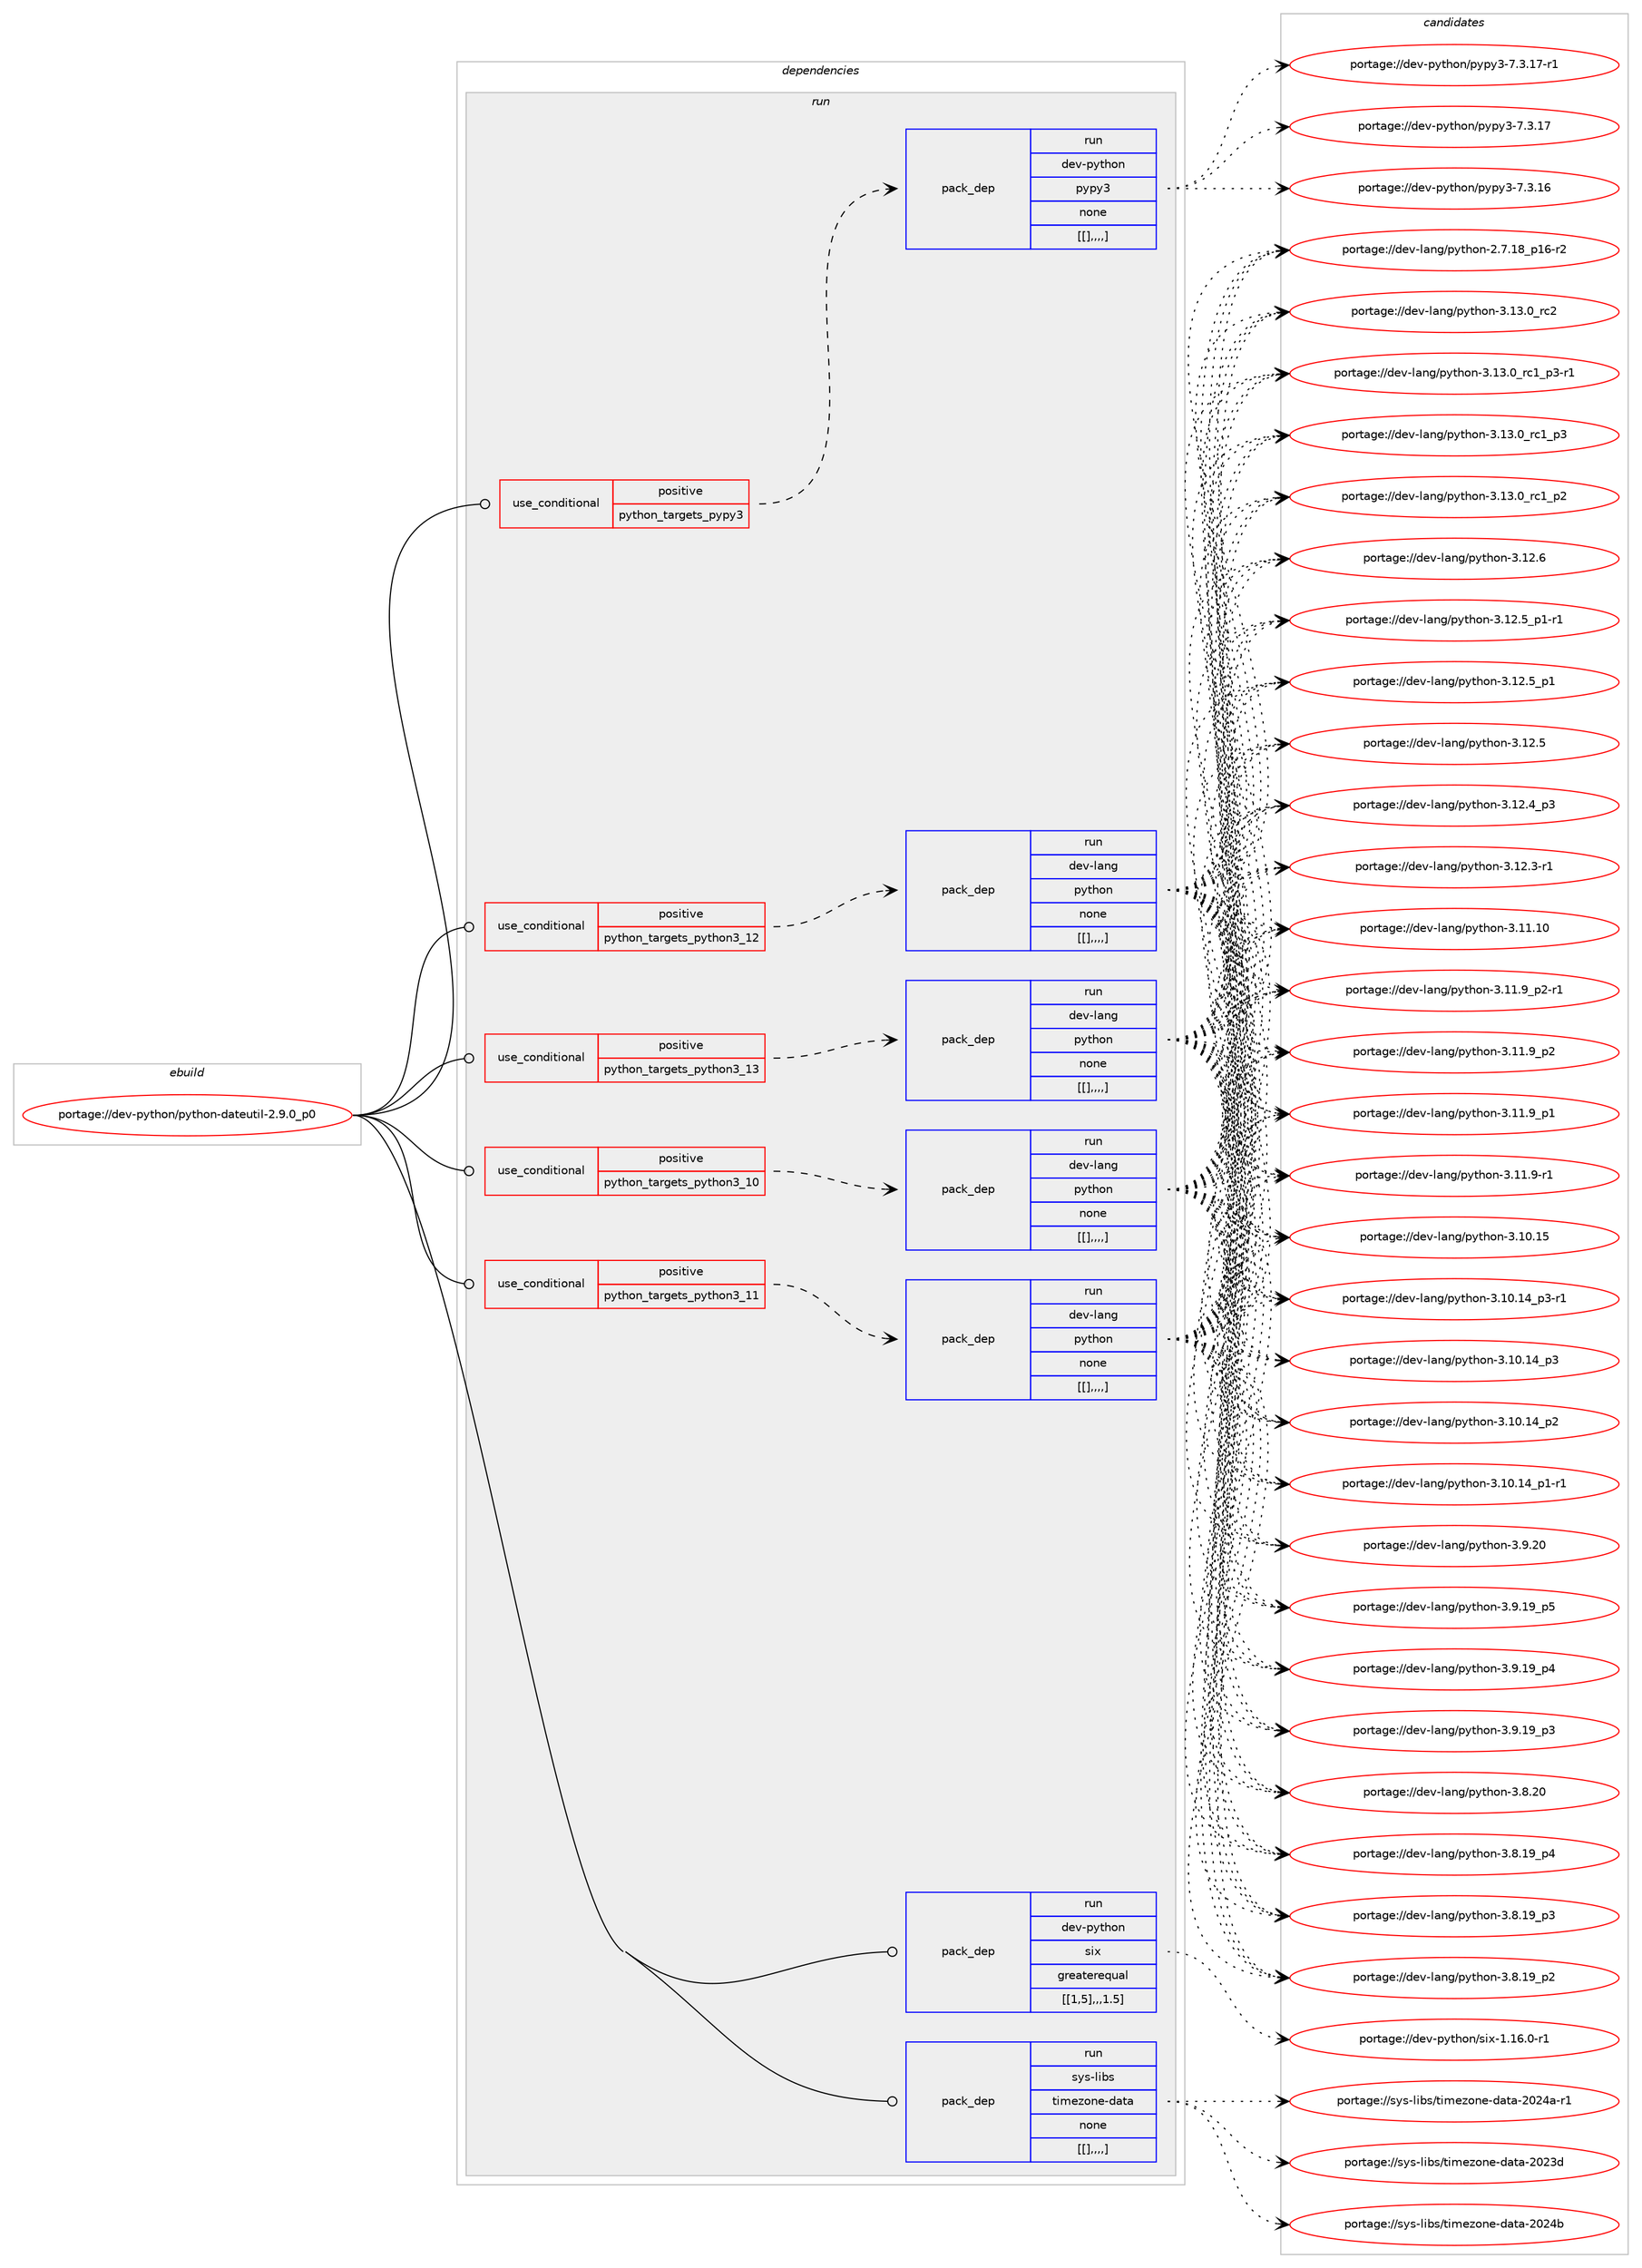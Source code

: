digraph prolog {

# *************
# Graph options
# *************

newrank=true;
concentrate=true;
compound=true;
graph [rankdir=LR,fontname=Helvetica,fontsize=10,ranksep=1.5];#, ranksep=2.5, nodesep=0.2];
edge  [arrowhead=vee];
node  [fontname=Helvetica,fontsize=10];

# **********
# The ebuild
# **********

subgraph cluster_leftcol {
color=gray;
label=<<i>ebuild</i>>;
id [label="portage://dev-python/python-dateutil-2.9.0_p0", color=red, width=4, href="../dev-python/python-dateutil-2.9.0_p0.svg"];
}

# ****************
# The dependencies
# ****************

subgraph cluster_midcol {
color=gray;
label=<<i>dependencies</i>>;
subgraph cluster_compile {
fillcolor="#eeeeee";
style=filled;
label=<<i>compile</i>>;
}
subgraph cluster_compileandrun {
fillcolor="#eeeeee";
style=filled;
label=<<i>compile and run</i>>;
}
subgraph cluster_run {
fillcolor="#eeeeee";
style=filled;
label=<<i>run</i>>;
subgraph cond39101 {
dependency161612 [label=<<TABLE BORDER="0" CELLBORDER="1" CELLSPACING="0" CELLPADDING="4"><TR><TD ROWSPAN="3" CELLPADDING="10">use_conditional</TD></TR><TR><TD>positive</TD></TR><TR><TD>python_targets_pypy3</TD></TR></TABLE>>, shape=none, color=red];
subgraph pack121254 {
dependency161613 [label=<<TABLE BORDER="0" CELLBORDER="1" CELLSPACING="0" CELLPADDING="4" WIDTH="220"><TR><TD ROWSPAN="6" CELLPADDING="30">pack_dep</TD></TR><TR><TD WIDTH="110">run</TD></TR><TR><TD>dev-python</TD></TR><TR><TD>pypy3</TD></TR><TR><TD>none</TD></TR><TR><TD>[[],,,,]</TD></TR></TABLE>>, shape=none, color=blue];
}
dependency161612:e -> dependency161613:w [weight=20,style="dashed",arrowhead="vee"];
}
id:e -> dependency161612:w [weight=20,style="solid",arrowhead="odot"];
subgraph cond39102 {
dependency161614 [label=<<TABLE BORDER="0" CELLBORDER="1" CELLSPACING="0" CELLPADDING="4"><TR><TD ROWSPAN="3" CELLPADDING="10">use_conditional</TD></TR><TR><TD>positive</TD></TR><TR><TD>python_targets_python3_10</TD></TR></TABLE>>, shape=none, color=red];
subgraph pack121255 {
dependency161615 [label=<<TABLE BORDER="0" CELLBORDER="1" CELLSPACING="0" CELLPADDING="4" WIDTH="220"><TR><TD ROWSPAN="6" CELLPADDING="30">pack_dep</TD></TR><TR><TD WIDTH="110">run</TD></TR><TR><TD>dev-lang</TD></TR><TR><TD>python</TD></TR><TR><TD>none</TD></TR><TR><TD>[[],,,,]</TD></TR></TABLE>>, shape=none, color=blue];
}
dependency161614:e -> dependency161615:w [weight=20,style="dashed",arrowhead="vee"];
}
id:e -> dependency161614:w [weight=20,style="solid",arrowhead="odot"];
subgraph cond39103 {
dependency161616 [label=<<TABLE BORDER="0" CELLBORDER="1" CELLSPACING="0" CELLPADDING="4"><TR><TD ROWSPAN="3" CELLPADDING="10">use_conditional</TD></TR><TR><TD>positive</TD></TR><TR><TD>python_targets_python3_11</TD></TR></TABLE>>, shape=none, color=red];
subgraph pack121256 {
dependency161617 [label=<<TABLE BORDER="0" CELLBORDER="1" CELLSPACING="0" CELLPADDING="4" WIDTH="220"><TR><TD ROWSPAN="6" CELLPADDING="30">pack_dep</TD></TR><TR><TD WIDTH="110">run</TD></TR><TR><TD>dev-lang</TD></TR><TR><TD>python</TD></TR><TR><TD>none</TD></TR><TR><TD>[[],,,,]</TD></TR></TABLE>>, shape=none, color=blue];
}
dependency161616:e -> dependency161617:w [weight=20,style="dashed",arrowhead="vee"];
}
id:e -> dependency161616:w [weight=20,style="solid",arrowhead="odot"];
subgraph cond39104 {
dependency161618 [label=<<TABLE BORDER="0" CELLBORDER="1" CELLSPACING="0" CELLPADDING="4"><TR><TD ROWSPAN="3" CELLPADDING="10">use_conditional</TD></TR><TR><TD>positive</TD></TR><TR><TD>python_targets_python3_12</TD></TR></TABLE>>, shape=none, color=red];
subgraph pack121257 {
dependency161619 [label=<<TABLE BORDER="0" CELLBORDER="1" CELLSPACING="0" CELLPADDING="4" WIDTH="220"><TR><TD ROWSPAN="6" CELLPADDING="30">pack_dep</TD></TR><TR><TD WIDTH="110">run</TD></TR><TR><TD>dev-lang</TD></TR><TR><TD>python</TD></TR><TR><TD>none</TD></TR><TR><TD>[[],,,,]</TD></TR></TABLE>>, shape=none, color=blue];
}
dependency161618:e -> dependency161619:w [weight=20,style="dashed",arrowhead="vee"];
}
id:e -> dependency161618:w [weight=20,style="solid",arrowhead="odot"];
subgraph cond39105 {
dependency161620 [label=<<TABLE BORDER="0" CELLBORDER="1" CELLSPACING="0" CELLPADDING="4"><TR><TD ROWSPAN="3" CELLPADDING="10">use_conditional</TD></TR><TR><TD>positive</TD></TR><TR><TD>python_targets_python3_13</TD></TR></TABLE>>, shape=none, color=red];
subgraph pack121258 {
dependency161621 [label=<<TABLE BORDER="0" CELLBORDER="1" CELLSPACING="0" CELLPADDING="4" WIDTH="220"><TR><TD ROWSPAN="6" CELLPADDING="30">pack_dep</TD></TR><TR><TD WIDTH="110">run</TD></TR><TR><TD>dev-lang</TD></TR><TR><TD>python</TD></TR><TR><TD>none</TD></TR><TR><TD>[[],,,,]</TD></TR></TABLE>>, shape=none, color=blue];
}
dependency161620:e -> dependency161621:w [weight=20,style="dashed",arrowhead="vee"];
}
id:e -> dependency161620:w [weight=20,style="solid",arrowhead="odot"];
subgraph pack121259 {
dependency161622 [label=<<TABLE BORDER="0" CELLBORDER="1" CELLSPACING="0" CELLPADDING="4" WIDTH="220"><TR><TD ROWSPAN="6" CELLPADDING="30">pack_dep</TD></TR><TR><TD WIDTH="110">run</TD></TR><TR><TD>dev-python</TD></TR><TR><TD>six</TD></TR><TR><TD>greaterequal</TD></TR><TR><TD>[[1,5],,,1.5]</TD></TR></TABLE>>, shape=none, color=blue];
}
id:e -> dependency161622:w [weight=20,style="solid",arrowhead="odot"];
subgraph pack121260 {
dependency161623 [label=<<TABLE BORDER="0" CELLBORDER="1" CELLSPACING="0" CELLPADDING="4" WIDTH="220"><TR><TD ROWSPAN="6" CELLPADDING="30">pack_dep</TD></TR><TR><TD WIDTH="110">run</TD></TR><TR><TD>sys-libs</TD></TR><TR><TD>timezone-data</TD></TR><TR><TD>none</TD></TR><TR><TD>[[],,,,]</TD></TR></TABLE>>, shape=none, color=blue];
}
id:e -> dependency161623:w [weight=20,style="solid",arrowhead="odot"];
}
}

# **************
# The candidates
# **************

subgraph cluster_choices {
rank=same;
color=gray;
label=<<i>candidates</i>>;

subgraph choice121254 {
color=black;
nodesep=1;
choice100101118451121211161041111104711212111212151455546514649554511449 [label="portage://dev-python/pypy3-7.3.17-r1", color=red, width=4,href="../dev-python/pypy3-7.3.17-r1.svg"];
choice10010111845112121116104111110471121211121215145554651464955 [label="portage://dev-python/pypy3-7.3.17", color=red, width=4,href="../dev-python/pypy3-7.3.17.svg"];
choice10010111845112121116104111110471121211121215145554651464954 [label="portage://dev-python/pypy3-7.3.16", color=red, width=4,href="../dev-python/pypy3-7.3.16.svg"];
dependency161613:e -> choice100101118451121211161041111104711212111212151455546514649554511449:w [style=dotted,weight="100"];
dependency161613:e -> choice10010111845112121116104111110471121211121215145554651464955:w [style=dotted,weight="100"];
dependency161613:e -> choice10010111845112121116104111110471121211121215145554651464954:w [style=dotted,weight="100"];
}
subgraph choice121255 {
color=black;
nodesep=1;
choice10010111845108971101034711212111610411111045514649514648951149950 [label="portage://dev-lang/python-3.13.0_rc2", color=red, width=4,href="../dev-lang/python-3.13.0_rc2.svg"];
choice1001011184510897110103471121211161041111104551464951464895114994995112514511449 [label="portage://dev-lang/python-3.13.0_rc1_p3-r1", color=red, width=4,href="../dev-lang/python-3.13.0_rc1_p3-r1.svg"];
choice100101118451089711010347112121116104111110455146495146489511499499511251 [label="portage://dev-lang/python-3.13.0_rc1_p3", color=red, width=4,href="../dev-lang/python-3.13.0_rc1_p3.svg"];
choice100101118451089711010347112121116104111110455146495146489511499499511250 [label="portage://dev-lang/python-3.13.0_rc1_p2", color=red, width=4,href="../dev-lang/python-3.13.0_rc1_p2.svg"];
choice10010111845108971101034711212111610411111045514649504654 [label="portage://dev-lang/python-3.12.6", color=red, width=4,href="../dev-lang/python-3.12.6.svg"];
choice1001011184510897110103471121211161041111104551464950465395112494511449 [label="portage://dev-lang/python-3.12.5_p1-r1", color=red, width=4,href="../dev-lang/python-3.12.5_p1-r1.svg"];
choice100101118451089711010347112121116104111110455146495046539511249 [label="portage://dev-lang/python-3.12.5_p1", color=red, width=4,href="../dev-lang/python-3.12.5_p1.svg"];
choice10010111845108971101034711212111610411111045514649504653 [label="portage://dev-lang/python-3.12.5", color=red, width=4,href="../dev-lang/python-3.12.5.svg"];
choice100101118451089711010347112121116104111110455146495046529511251 [label="portage://dev-lang/python-3.12.4_p3", color=red, width=4,href="../dev-lang/python-3.12.4_p3.svg"];
choice100101118451089711010347112121116104111110455146495046514511449 [label="portage://dev-lang/python-3.12.3-r1", color=red, width=4,href="../dev-lang/python-3.12.3-r1.svg"];
choice1001011184510897110103471121211161041111104551464949464948 [label="portage://dev-lang/python-3.11.10", color=red, width=4,href="../dev-lang/python-3.11.10.svg"];
choice1001011184510897110103471121211161041111104551464949465795112504511449 [label="portage://dev-lang/python-3.11.9_p2-r1", color=red, width=4,href="../dev-lang/python-3.11.9_p2-r1.svg"];
choice100101118451089711010347112121116104111110455146494946579511250 [label="portage://dev-lang/python-3.11.9_p2", color=red, width=4,href="../dev-lang/python-3.11.9_p2.svg"];
choice100101118451089711010347112121116104111110455146494946579511249 [label="portage://dev-lang/python-3.11.9_p1", color=red, width=4,href="../dev-lang/python-3.11.9_p1.svg"];
choice100101118451089711010347112121116104111110455146494946574511449 [label="portage://dev-lang/python-3.11.9-r1", color=red, width=4,href="../dev-lang/python-3.11.9-r1.svg"];
choice1001011184510897110103471121211161041111104551464948464953 [label="portage://dev-lang/python-3.10.15", color=red, width=4,href="../dev-lang/python-3.10.15.svg"];
choice100101118451089711010347112121116104111110455146494846495295112514511449 [label="portage://dev-lang/python-3.10.14_p3-r1", color=red, width=4,href="../dev-lang/python-3.10.14_p3-r1.svg"];
choice10010111845108971101034711212111610411111045514649484649529511251 [label="portage://dev-lang/python-3.10.14_p3", color=red, width=4,href="../dev-lang/python-3.10.14_p3.svg"];
choice10010111845108971101034711212111610411111045514649484649529511250 [label="portage://dev-lang/python-3.10.14_p2", color=red, width=4,href="../dev-lang/python-3.10.14_p2.svg"];
choice100101118451089711010347112121116104111110455146494846495295112494511449 [label="portage://dev-lang/python-3.10.14_p1-r1", color=red, width=4,href="../dev-lang/python-3.10.14_p1-r1.svg"];
choice10010111845108971101034711212111610411111045514657465048 [label="portage://dev-lang/python-3.9.20", color=red, width=4,href="../dev-lang/python-3.9.20.svg"];
choice100101118451089711010347112121116104111110455146574649579511253 [label="portage://dev-lang/python-3.9.19_p5", color=red, width=4,href="../dev-lang/python-3.9.19_p5.svg"];
choice100101118451089711010347112121116104111110455146574649579511252 [label="portage://dev-lang/python-3.9.19_p4", color=red, width=4,href="../dev-lang/python-3.9.19_p4.svg"];
choice100101118451089711010347112121116104111110455146574649579511251 [label="portage://dev-lang/python-3.9.19_p3", color=red, width=4,href="../dev-lang/python-3.9.19_p3.svg"];
choice10010111845108971101034711212111610411111045514656465048 [label="portage://dev-lang/python-3.8.20", color=red, width=4,href="../dev-lang/python-3.8.20.svg"];
choice100101118451089711010347112121116104111110455146564649579511252 [label="portage://dev-lang/python-3.8.19_p4", color=red, width=4,href="../dev-lang/python-3.8.19_p4.svg"];
choice100101118451089711010347112121116104111110455146564649579511251 [label="portage://dev-lang/python-3.8.19_p3", color=red, width=4,href="../dev-lang/python-3.8.19_p3.svg"];
choice100101118451089711010347112121116104111110455146564649579511250 [label="portage://dev-lang/python-3.8.19_p2", color=red, width=4,href="../dev-lang/python-3.8.19_p2.svg"];
choice100101118451089711010347112121116104111110455046554649569511249544511450 [label="portage://dev-lang/python-2.7.18_p16-r2", color=red, width=4,href="../dev-lang/python-2.7.18_p16-r2.svg"];
dependency161615:e -> choice10010111845108971101034711212111610411111045514649514648951149950:w [style=dotted,weight="100"];
dependency161615:e -> choice1001011184510897110103471121211161041111104551464951464895114994995112514511449:w [style=dotted,weight="100"];
dependency161615:e -> choice100101118451089711010347112121116104111110455146495146489511499499511251:w [style=dotted,weight="100"];
dependency161615:e -> choice100101118451089711010347112121116104111110455146495146489511499499511250:w [style=dotted,weight="100"];
dependency161615:e -> choice10010111845108971101034711212111610411111045514649504654:w [style=dotted,weight="100"];
dependency161615:e -> choice1001011184510897110103471121211161041111104551464950465395112494511449:w [style=dotted,weight="100"];
dependency161615:e -> choice100101118451089711010347112121116104111110455146495046539511249:w [style=dotted,weight="100"];
dependency161615:e -> choice10010111845108971101034711212111610411111045514649504653:w [style=dotted,weight="100"];
dependency161615:e -> choice100101118451089711010347112121116104111110455146495046529511251:w [style=dotted,weight="100"];
dependency161615:e -> choice100101118451089711010347112121116104111110455146495046514511449:w [style=dotted,weight="100"];
dependency161615:e -> choice1001011184510897110103471121211161041111104551464949464948:w [style=dotted,weight="100"];
dependency161615:e -> choice1001011184510897110103471121211161041111104551464949465795112504511449:w [style=dotted,weight="100"];
dependency161615:e -> choice100101118451089711010347112121116104111110455146494946579511250:w [style=dotted,weight="100"];
dependency161615:e -> choice100101118451089711010347112121116104111110455146494946579511249:w [style=dotted,weight="100"];
dependency161615:e -> choice100101118451089711010347112121116104111110455146494946574511449:w [style=dotted,weight="100"];
dependency161615:e -> choice1001011184510897110103471121211161041111104551464948464953:w [style=dotted,weight="100"];
dependency161615:e -> choice100101118451089711010347112121116104111110455146494846495295112514511449:w [style=dotted,weight="100"];
dependency161615:e -> choice10010111845108971101034711212111610411111045514649484649529511251:w [style=dotted,weight="100"];
dependency161615:e -> choice10010111845108971101034711212111610411111045514649484649529511250:w [style=dotted,weight="100"];
dependency161615:e -> choice100101118451089711010347112121116104111110455146494846495295112494511449:w [style=dotted,weight="100"];
dependency161615:e -> choice10010111845108971101034711212111610411111045514657465048:w [style=dotted,weight="100"];
dependency161615:e -> choice100101118451089711010347112121116104111110455146574649579511253:w [style=dotted,weight="100"];
dependency161615:e -> choice100101118451089711010347112121116104111110455146574649579511252:w [style=dotted,weight="100"];
dependency161615:e -> choice100101118451089711010347112121116104111110455146574649579511251:w [style=dotted,weight="100"];
dependency161615:e -> choice10010111845108971101034711212111610411111045514656465048:w [style=dotted,weight="100"];
dependency161615:e -> choice100101118451089711010347112121116104111110455146564649579511252:w [style=dotted,weight="100"];
dependency161615:e -> choice100101118451089711010347112121116104111110455146564649579511251:w [style=dotted,weight="100"];
dependency161615:e -> choice100101118451089711010347112121116104111110455146564649579511250:w [style=dotted,weight="100"];
dependency161615:e -> choice100101118451089711010347112121116104111110455046554649569511249544511450:w [style=dotted,weight="100"];
}
subgraph choice121256 {
color=black;
nodesep=1;
choice10010111845108971101034711212111610411111045514649514648951149950 [label="portage://dev-lang/python-3.13.0_rc2", color=red, width=4,href="../dev-lang/python-3.13.0_rc2.svg"];
choice1001011184510897110103471121211161041111104551464951464895114994995112514511449 [label="portage://dev-lang/python-3.13.0_rc1_p3-r1", color=red, width=4,href="../dev-lang/python-3.13.0_rc1_p3-r1.svg"];
choice100101118451089711010347112121116104111110455146495146489511499499511251 [label="portage://dev-lang/python-3.13.0_rc1_p3", color=red, width=4,href="../dev-lang/python-3.13.0_rc1_p3.svg"];
choice100101118451089711010347112121116104111110455146495146489511499499511250 [label="portage://dev-lang/python-3.13.0_rc1_p2", color=red, width=4,href="../dev-lang/python-3.13.0_rc1_p2.svg"];
choice10010111845108971101034711212111610411111045514649504654 [label="portage://dev-lang/python-3.12.6", color=red, width=4,href="../dev-lang/python-3.12.6.svg"];
choice1001011184510897110103471121211161041111104551464950465395112494511449 [label="portage://dev-lang/python-3.12.5_p1-r1", color=red, width=4,href="../dev-lang/python-3.12.5_p1-r1.svg"];
choice100101118451089711010347112121116104111110455146495046539511249 [label="portage://dev-lang/python-3.12.5_p1", color=red, width=4,href="../dev-lang/python-3.12.5_p1.svg"];
choice10010111845108971101034711212111610411111045514649504653 [label="portage://dev-lang/python-3.12.5", color=red, width=4,href="../dev-lang/python-3.12.5.svg"];
choice100101118451089711010347112121116104111110455146495046529511251 [label="portage://dev-lang/python-3.12.4_p3", color=red, width=4,href="../dev-lang/python-3.12.4_p3.svg"];
choice100101118451089711010347112121116104111110455146495046514511449 [label="portage://dev-lang/python-3.12.3-r1", color=red, width=4,href="../dev-lang/python-3.12.3-r1.svg"];
choice1001011184510897110103471121211161041111104551464949464948 [label="portage://dev-lang/python-3.11.10", color=red, width=4,href="../dev-lang/python-3.11.10.svg"];
choice1001011184510897110103471121211161041111104551464949465795112504511449 [label="portage://dev-lang/python-3.11.9_p2-r1", color=red, width=4,href="../dev-lang/python-3.11.9_p2-r1.svg"];
choice100101118451089711010347112121116104111110455146494946579511250 [label="portage://dev-lang/python-3.11.9_p2", color=red, width=4,href="../dev-lang/python-3.11.9_p2.svg"];
choice100101118451089711010347112121116104111110455146494946579511249 [label="portage://dev-lang/python-3.11.9_p1", color=red, width=4,href="../dev-lang/python-3.11.9_p1.svg"];
choice100101118451089711010347112121116104111110455146494946574511449 [label="portage://dev-lang/python-3.11.9-r1", color=red, width=4,href="../dev-lang/python-3.11.9-r1.svg"];
choice1001011184510897110103471121211161041111104551464948464953 [label="portage://dev-lang/python-3.10.15", color=red, width=4,href="../dev-lang/python-3.10.15.svg"];
choice100101118451089711010347112121116104111110455146494846495295112514511449 [label="portage://dev-lang/python-3.10.14_p3-r1", color=red, width=4,href="../dev-lang/python-3.10.14_p3-r1.svg"];
choice10010111845108971101034711212111610411111045514649484649529511251 [label="portage://dev-lang/python-3.10.14_p3", color=red, width=4,href="../dev-lang/python-3.10.14_p3.svg"];
choice10010111845108971101034711212111610411111045514649484649529511250 [label="portage://dev-lang/python-3.10.14_p2", color=red, width=4,href="../dev-lang/python-3.10.14_p2.svg"];
choice100101118451089711010347112121116104111110455146494846495295112494511449 [label="portage://dev-lang/python-3.10.14_p1-r1", color=red, width=4,href="../dev-lang/python-3.10.14_p1-r1.svg"];
choice10010111845108971101034711212111610411111045514657465048 [label="portage://dev-lang/python-3.9.20", color=red, width=4,href="../dev-lang/python-3.9.20.svg"];
choice100101118451089711010347112121116104111110455146574649579511253 [label="portage://dev-lang/python-3.9.19_p5", color=red, width=4,href="../dev-lang/python-3.9.19_p5.svg"];
choice100101118451089711010347112121116104111110455146574649579511252 [label="portage://dev-lang/python-3.9.19_p4", color=red, width=4,href="../dev-lang/python-3.9.19_p4.svg"];
choice100101118451089711010347112121116104111110455146574649579511251 [label="portage://dev-lang/python-3.9.19_p3", color=red, width=4,href="../dev-lang/python-3.9.19_p3.svg"];
choice10010111845108971101034711212111610411111045514656465048 [label="portage://dev-lang/python-3.8.20", color=red, width=4,href="../dev-lang/python-3.8.20.svg"];
choice100101118451089711010347112121116104111110455146564649579511252 [label="portage://dev-lang/python-3.8.19_p4", color=red, width=4,href="../dev-lang/python-3.8.19_p4.svg"];
choice100101118451089711010347112121116104111110455146564649579511251 [label="portage://dev-lang/python-3.8.19_p3", color=red, width=4,href="../dev-lang/python-3.8.19_p3.svg"];
choice100101118451089711010347112121116104111110455146564649579511250 [label="portage://dev-lang/python-3.8.19_p2", color=red, width=4,href="../dev-lang/python-3.8.19_p2.svg"];
choice100101118451089711010347112121116104111110455046554649569511249544511450 [label="portage://dev-lang/python-2.7.18_p16-r2", color=red, width=4,href="../dev-lang/python-2.7.18_p16-r2.svg"];
dependency161617:e -> choice10010111845108971101034711212111610411111045514649514648951149950:w [style=dotted,weight="100"];
dependency161617:e -> choice1001011184510897110103471121211161041111104551464951464895114994995112514511449:w [style=dotted,weight="100"];
dependency161617:e -> choice100101118451089711010347112121116104111110455146495146489511499499511251:w [style=dotted,weight="100"];
dependency161617:e -> choice100101118451089711010347112121116104111110455146495146489511499499511250:w [style=dotted,weight="100"];
dependency161617:e -> choice10010111845108971101034711212111610411111045514649504654:w [style=dotted,weight="100"];
dependency161617:e -> choice1001011184510897110103471121211161041111104551464950465395112494511449:w [style=dotted,weight="100"];
dependency161617:e -> choice100101118451089711010347112121116104111110455146495046539511249:w [style=dotted,weight="100"];
dependency161617:e -> choice10010111845108971101034711212111610411111045514649504653:w [style=dotted,weight="100"];
dependency161617:e -> choice100101118451089711010347112121116104111110455146495046529511251:w [style=dotted,weight="100"];
dependency161617:e -> choice100101118451089711010347112121116104111110455146495046514511449:w [style=dotted,weight="100"];
dependency161617:e -> choice1001011184510897110103471121211161041111104551464949464948:w [style=dotted,weight="100"];
dependency161617:e -> choice1001011184510897110103471121211161041111104551464949465795112504511449:w [style=dotted,weight="100"];
dependency161617:e -> choice100101118451089711010347112121116104111110455146494946579511250:w [style=dotted,weight="100"];
dependency161617:e -> choice100101118451089711010347112121116104111110455146494946579511249:w [style=dotted,weight="100"];
dependency161617:e -> choice100101118451089711010347112121116104111110455146494946574511449:w [style=dotted,weight="100"];
dependency161617:e -> choice1001011184510897110103471121211161041111104551464948464953:w [style=dotted,weight="100"];
dependency161617:e -> choice100101118451089711010347112121116104111110455146494846495295112514511449:w [style=dotted,weight="100"];
dependency161617:e -> choice10010111845108971101034711212111610411111045514649484649529511251:w [style=dotted,weight="100"];
dependency161617:e -> choice10010111845108971101034711212111610411111045514649484649529511250:w [style=dotted,weight="100"];
dependency161617:e -> choice100101118451089711010347112121116104111110455146494846495295112494511449:w [style=dotted,weight="100"];
dependency161617:e -> choice10010111845108971101034711212111610411111045514657465048:w [style=dotted,weight="100"];
dependency161617:e -> choice100101118451089711010347112121116104111110455146574649579511253:w [style=dotted,weight="100"];
dependency161617:e -> choice100101118451089711010347112121116104111110455146574649579511252:w [style=dotted,weight="100"];
dependency161617:e -> choice100101118451089711010347112121116104111110455146574649579511251:w [style=dotted,weight="100"];
dependency161617:e -> choice10010111845108971101034711212111610411111045514656465048:w [style=dotted,weight="100"];
dependency161617:e -> choice100101118451089711010347112121116104111110455146564649579511252:w [style=dotted,weight="100"];
dependency161617:e -> choice100101118451089711010347112121116104111110455146564649579511251:w [style=dotted,weight="100"];
dependency161617:e -> choice100101118451089711010347112121116104111110455146564649579511250:w [style=dotted,weight="100"];
dependency161617:e -> choice100101118451089711010347112121116104111110455046554649569511249544511450:w [style=dotted,weight="100"];
}
subgraph choice121257 {
color=black;
nodesep=1;
choice10010111845108971101034711212111610411111045514649514648951149950 [label="portage://dev-lang/python-3.13.0_rc2", color=red, width=4,href="../dev-lang/python-3.13.0_rc2.svg"];
choice1001011184510897110103471121211161041111104551464951464895114994995112514511449 [label="portage://dev-lang/python-3.13.0_rc1_p3-r1", color=red, width=4,href="../dev-lang/python-3.13.0_rc1_p3-r1.svg"];
choice100101118451089711010347112121116104111110455146495146489511499499511251 [label="portage://dev-lang/python-3.13.0_rc1_p3", color=red, width=4,href="../dev-lang/python-3.13.0_rc1_p3.svg"];
choice100101118451089711010347112121116104111110455146495146489511499499511250 [label="portage://dev-lang/python-3.13.0_rc1_p2", color=red, width=4,href="../dev-lang/python-3.13.0_rc1_p2.svg"];
choice10010111845108971101034711212111610411111045514649504654 [label="portage://dev-lang/python-3.12.6", color=red, width=4,href="../dev-lang/python-3.12.6.svg"];
choice1001011184510897110103471121211161041111104551464950465395112494511449 [label="portage://dev-lang/python-3.12.5_p1-r1", color=red, width=4,href="../dev-lang/python-3.12.5_p1-r1.svg"];
choice100101118451089711010347112121116104111110455146495046539511249 [label="portage://dev-lang/python-3.12.5_p1", color=red, width=4,href="../dev-lang/python-3.12.5_p1.svg"];
choice10010111845108971101034711212111610411111045514649504653 [label="portage://dev-lang/python-3.12.5", color=red, width=4,href="../dev-lang/python-3.12.5.svg"];
choice100101118451089711010347112121116104111110455146495046529511251 [label="portage://dev-lang/python-3.12.4_p3", color=red, width=4,href="../dev-lang/python-3.12.4_p3.svg"];
choice100101118451089711010347112121116104111110455146495046514511449 [label="portage://dev-lang/python-3.12.3-r1", color=red, width=4,href="../dev-lang/python-3.12.3-r1.svg"];
choice1001011184510897110103471121211161041111104551464949464948 [label="portage://dev-lang/python-3.11.10", color=red, width=4,href="../dev-lang/python-3.11.10.svg"];
choice1001011184510897110103471121211161041111104551464949465795112504511449 [label="portage://dev-lang/python-3.11.9_p2-r1", color=red, width=4,href="../dev-lang/python-3.11.9_p2-r1.svg"];
choice100101118451089711010347112121116104111110455146494946579511250 [label="portage://dev-lang/python-3.11.9_p2", color=red, width=4,href="../dev-lang/python-3.11.9_p2.svg"];
choice100101118451089711010347112121116104111110455146494946579511249 [label="portage://dev-lang/python-3.11.9_p1", color=red, width=4,href="../dev-lang/python-3.11.9_p1.svg"];
choice100101118451089711010347112121116104111110455146494946574511449 [label="portage://dev-lang/python-3.11.9-r1", color=red, width=4,href="../dev-lang/python-3.11.9-r1.svg"];
choice1001011184510897110103471121211161041111104551464948464953 [label="portage://dev-lang/python-3.10.15", color=red, width=4,href="../dev-lang/python-3.10.15.svg"];
choice100101118451089711010347112121116104111110455146494846495295112514511449 [label="portage://dev-lang/python-3.10.14_p3-r1", color=red, width=4,href="../dev-lang/python-3.10.14_p3-r1.svg"];
choice10010111845108971101034711212111610411111045514649484649529511251 [label="portage://dev-lang/python-3.10.14_p3", color=red, width=4,href="../dev-lang/python-3.10.14_p3.svg"];
choice10010111845108971101034711212111610411111045514649484649529511250 [label="portage://dev-lang/python-3.10.14_p2", color=red, width=4,href="../dev-lang/python-3.10.14_p2.svg"];
choice100101118451089711010347112121116104111110455146494846495295112494511449 [label="portage://dev-lang/python-3.10.14_p1-r1", color=red, width=4,href="../dev-lang/python-3.10.14_p1-r1.svg"];
choice10010111845108971101034711212111610411111045514657465048 [label="portage://dev-lang/python-3.9.20", color=red, width=4,href="../dev-lang/python-3.9.20.svg"];
choice100101118451089711010347112121116104111110455146574649579511253 [label="portage://dev-lang/python-3.9.19_p5", color=red, width=4,href="../dev-lang/python-3.9.19_p5.svg"];
choice100101118451089711010347112121116104111110455146574649579511252 [label="portage://dev-lang/python-3.9.19_p4", color=red, width=4,href="../dev-lang/python-3.9.19_p4.svg"];
choice100101118451089711010347112121116104111110455146574649579511251 [label="portage://dev-lang/python-3.9.19_p3", color=red, width=4,href="../dev-lang/python-3.9.19_p3.svg"];
choice10010111845108971101034711212111610411111045514656465048 [label="portage://dev-lang/python-3.8.20", color=red, width=4,href="../dev-lang/python-3.8.20.svg"];
choice100101118451089711010347112121116104111110455146564649579511252 [label="portage://dev-lang/python-3.8.19_p4", color=red, width=4,href="../dev-lang/python-3.8.19_p4.svg"];
choice100101118451089711010347112121116104111110455146564649579511251 [label="portage://dev-lang/python-3.8.19_p3", color=red, width=4,href="../dev-lang/python-3.8.19_p3.svg"];
choice100101118451089711010347112121116104111110455146564649579511250 [label="portage://dev-lang/python-3.8.19_p2", color=red, width=4,href="../dev-lang/python-3.8.19_p2.svg"];
choice100101118451089711010347112121116104111110455046554649569511249544511450 [label="portage://dev-lang/python-2.7.18_p16-r2", color=red, width=4,href="../dev-lang/python-2.7.18_p16-r2.svg"];
dependency161619:e -> choice10010111845108971101034711212111610411111045514649514648951149950:w [style=dotted,weight="100"];
dependency161619:e -> choice1001011184510897110103471121211161041111104551464951464895114994995112514511449:w [style=dotted,weight="100"];
dependency161619:e -> choice100101118451089711010347112121116104111110455146495146489511499499511251:w [style=dotted,weight="100"];
dependency161619:e -> choice100101118451089711010347112121116104111110455146495146489511499499511250:w [style=dotted,weight="100"];
dependency161619:e -> choice10010111845108971101034711212111610411111045514649504654:w [style=dotted,weight="100"];
dependency161619:e -> choice1001011184510897110103471121211161041111104551464950465395112494511449:w [style=dotted,weight="100"];
dependency161619:e -> choice100101118451089711010347112121116104111110455146495046539511249:w [style=dotted,weight="100"];
dependency161619:e -> choice10010111845108971101034711212111610411111045514649504653:w [style=dotted,weight="100"];
dependency161619:e -> choice100101118451089711010347112121116104111110455146495046529511251:w [style=dotted,weight="100"];
dependency161619:e -> choice100101118451089711010347112121116104111110455146495046514511449:w [style=dotted,weight="100"];
dependency161619:e -> choice1001011184510897110103471121211161041111104551464949464948:w [style=dotted,weight="100"];
dependency161619:e -> choice1001011184510897110103471121211161041111104551464949465795112504511449:w [style=dotted,weight="100"];
dependency161619:e -> choice100101118451089711010347112121116104111110455146494946579511250:w [style=dotted,weight="100"];
dependency161619:e -> choice100101118451089711010347112121116104111110455146494946579511249:w [style=dotted,weight="100"];
dependency161619:e -> choice100101118451089711010347112121116104111110455146494946574511449:w [style=dotted,weight="100"];
dependency161619:e -> choice1001011184510897110103471121211161041111104551464948464953:w [style=dotted,weight="100"];
dependency161619:e -> choice100101118451089711010347112121116104111110455146494846495295112514511449:w [style=dotted,weight="100"];
dependency161619:e -> choice10010111845108971101034711212111610411111045514649484649529511251:w [style=dotted,weight="100"];
dependency161619:e -> choice10010111845108971101034711212111610411111045514649484649529511250:w [style=dotted,weight="100"];
dependency161619:e -> choice100101118451089711010347112121116104111110455146494846495295112494511449:w [style=dotted,weight="100"];
dependency161619:e -> choice10010111845108971101034711212111610411111045514657465048:w [style=dotted,weight="100"];
dependency161619:e -> choice100101118451089711010347112121116104111110455146574649579511253:w [style=dotted,weight="100"];
dependency161619:e -> choice100101118451089711010347112121116104111110455146574649579511252:w [style=dotted,weight="100"];
dependency161619:e -> choice100101118451089711010347112121116104111110455146574649579511251:w [style=dotted,weight="100"];
dependency161619:e -> choice10010111845108971101034711212111610411111045514656465048:w [style=dotted,weight="100"];
dependency161619:e -> choice100101118451089711010347112121116104111110455146564649579511252:w [style=dotted,weight="100"];
dependency161619:e -> choice100101118451089711010347112121116104111110455146564649579511251:w [style=dotted,weight="100"];
dependency161619:e -> choice100101118451089711010347112121116104111110455146564649579511250:w [style=dotted,weight="100"];
dependency161619:e -> choice100101118451089711010347112121116104111110455046554649569511249544511450:w [style=dotted,weight="100"];
}
subgraph choice121258 {
color=black;
nodesep=1;
choice10010111845108971101034711212111610411111045514649514648951149950 [label="portage://dev-lang/python-3.13.0_rc2", color=red, width=4,href="../dev-lang/python-3.13.0_rc2.svg"];
choice1001011184510897110103471121211161041111104551464951464895114994995112514511449 [label="portage://dev-lang/python-3.13.0_rc1_p3-r1", color=red, width=4,href="../dev-lang/python-3.13.0_rc1_p3-r1.svg"];
choice100101118451089711010347112121116104111110455146495146489511499499511251 [label="portage://dev-lang/python-3.13.0_rc1_p3", color=red, width=4,href="../dev-lang/python-3.13.0_rc1_p3.svg"];
choice100101118451089711010347112121116104111110455146495146489511499499511250 [label="portage://dev-lang/python-3.13.0_rc1_p2", color=red, width=4,href="../dev-lang/python-3.13.0_rc1_p2.svg"];
choice10010111845108971101034711212111610411111045514649504654 [label="portage://dev-lang/python-3.12.6", color=red, width=4,href="../dev-lang/python-3.12.6.svg"];
choice1001011184510897110103471121211161041111104551464950465395112494511449 [label="portage://dev-lang/python-3.12.5_p1-r1", color=red, width=4,href="../dev-lang/python-3.12.5_p1-r1.svg"];
choice100101118451089711010347112121116104111110455146495046539511249 [label="portage://dev-lang/python-3.12.5_p1", color=red, width=4,href="../dev-lang/python-3.12.5_p1.svg"];
choice10010111845108971101034711212111610411111045514649504653 [label="portage://dev-lang/python-3.12.5", color=red, width=4,href="../dev-lang/python-3.12.5.svg"];
choice100101118451089711010347112121116104111110455146495046529511251 [label="portage://dev-lang/python-3.12.4_p3", color=red, width=4,href="../dev-lang/python-3.12.4_p3.svg"];
choice100101118451089711010347112121116104111110455146495046514511449 [label="portage://dev-lang/python-3.12.3-r1", color=red, width=4,href="../dev-lang/python-3.12.3-r1.svg"];
choice1001011184510897110103471121211161041111104551464949464948 [label="portage://dev-lang/python-3.11.10", color=red, width=4,href="../dev-lang/python-3.11.10.svg"];
choice1001011184510897110103471121211161041111104551464949465795112504511449 [label="portage://dev-lang/python-3.11.9_p2-r1", color=red, width=4,href="../dev-lang/python-3.11.9_p2-r1.svg"];
choice100101118451089711010347112121116104111110455146494946579511250 [label="portage://dev-lang/python-3.11.9_p2", color=red, width=4,href="../dev-lang/python-3.11.9_p2.svg"];
choice100101118451089711010347112121116104111110455146494946579511249 [label="portage://dev-lang/python-3.11.9_p1", color=red, width=4,href="../dev-lang/python-3.11.9_p1.svg"];
choice100101118451089711010347112121116104111110455146494946574511449 [label="portage://dev-lang/python-3.11.9-r1", color=red, width=4,href="../dev-lang/python-3.11.9-r1.svg"];
choice1001011184510897110103471121211161041111104551464948464953 [label="portage://dev-lang/python-3.10.15", color=red, width=4,href="../dev-lang/python-3.10.15.svg"];
choice100101118451089711010347112121116104111110455146494846495295112514511449 [label="portage://dev-lang/python-3.10.14_p3-r1", color=red, width=4,href="../dev-lang/python-3.10.14_p3-r1.svg"];
choice10010111845108971101034711212111610411111045514649484649529511251 [label="portage://dev-lang/python-3.10.14_p3", color=red, width=4,href="../dev-lang/python-3.10.14_p3.svg"];
choice10010111845108971101034711212111610411111045514649484649529511250 [label="portage://dev-lang/python-3.10.14_p2", color=red, width=4,href="../dev-lang/python-3.10.14_p2.svg"];
choice100101118451089711010347112121116104111110455146494846495295112494511449 [label="portage://dev-lang/python-3.10.14_p1-r1", color=red, width=4,href="../dev-lang/python-3.10.14_p1-r1.svg"];
choice10010111845108971101034711212111610411111045514657465048 [label="portage://dev-lang/python-3.9.20", color=red, width=4,href="../dev-lang/python-3.9.20.svg"];
choice100101118451089711010347112121116104111110455146574649579511253 [label="portage://dev-lang/python-3.9.19_p5", color=red, width=4,href="../dev-lang/python-3.9.19_p5.svg"];
choice100101118451089711010347112121116104111110455146574649579511252 [label="portage://dev-lang/python-3.9.19_p4", color=red, width=4,href="../dev-lang/python-3.9.19_p4.svg"];
choice100101118451089711010347112121116104111110455146574649579511251 [label="portage://dev-lang/python-3.9.19_p3", color=red, width=4,href="../dev-lang/python-3.9.19_p3.svg"];
choice10010111845108971101034711212111610411111045514656465048 [label="portage://dev-lang/python-3.8.20", color=red, width=4,href="../dev-lang/python-3.8.20.svg"];
choice100101118451089711010347112121116104111110455146564649579511252 [label="portage://dev-lang/python-3.8.19_p4", color=red, width=4,href="../dev-lang/python-3.8.19_p4.svg"];
choice100101118451089711010347112121116104111110455146564649579511251 [label="portage://dev-lang/python-3.8.19_p3", color=red, width=4,href="../dev-lang/python-3.8.19_p3.svg"];
choice100101118451089711010347112121116104111110455146564649579511250 [label="portage://dev-lang/python-3.8.19_p2", color=red, width=4,href="../dev-lang/python-3.8.19_p2.svg"];
choice100101118451089711010347112121116104111110455046554649569511249544511450 [label="portage://dev-lang/python-2.7.18_p16-r2", color=red, width=4,href="../dev-lang/python-2.7.18_p16-r2.svg"];
dependency161621:e -> choice10010111845108971101034711212111610411111045514649514648951149950:w [style=dotted,weight="100"];
dependency161621:e -> choice1001011184510897110103471121211161041111104551464951464895114994995112514511449:w [style=dotted,weight="100"];
dependency161621:e -> choice100101118451089711010347112121116104111110455146495146489511499499511251:w [style=dotted,weight="100"];
dependency161621:e -> choice100101118451089711010347112121116104111110455146495146489511499499511250:w [style=dotted,weight="100"];
dependency161621:e -> choice10010111845108971101034711212111610411111045514649504654:w [style=dotted,weight="100"];
dependency161621:e -> choice1001011184510897110103471121211161041111104551464950465395112494511449:w [style=dotted,weight="100"];
dependency161621:e -> choice100101118451089711010347112121116104111110455146495046539511249:w [style=dotted,weight="100"];
dependency161621:e -> choice10010111845108971101034711212111610411111045514649504653:w [style=dotted,weight="100"];
dependency161621:e -> choice100101118451089711010347112121116104111110455146495046529511251:w [style=dotted,weight="100"];
dependency161621:e -> choice100101118451089711010347112121116104111110455146495046514511449:w [style=dotted,weight="100"];
dependency161621:e -> choice1001011184510897110103471121211161041111104551464949464948:w [style=dotted,weight="100"];
dependency161621:e -> choice1001011184510897110103471121211161041111104551464949465795112504511449:w [style=dotted,weight="100"];
dependency161621:e -> choice100101118451089711010347112121116104111110455146494946579511250:w [style=dotted,weight="100"];
dependency161621:e -> choice100101118451089711010347112121116104111110455146494946579511249:w [style=dotted,weight="100"];
dependency161621:e -> choice100101118451089711010347112121116104111110455146494946574511449:w [style=dotted,weight="100"];
dependency161621:e -> choice1001011184510897110103471121211161041111104551464948464953:w [style=dotted,weight="100"];
dependency161621:e -> choice100101118451089711010347112121116104111110455146494846495295112514511449:w [style=dotted,weight="100"];
dependency161621:e -> choice10010111845108971101034711212111610411111045514649484649529511251:w [style=dotted,weight="100"];
dependency161621:e -> choice10010111845108971101034711212111610411111045514649484649529511250:w [style=dotted,weight="100"];
dependency161621:e -> choice100101118451089711010347112121116104111110455146494846495295112494511449:w [style=dotted,weight="100"];
dependency161621:e -> choice10010111845108971101034711212111610411111045514657465048:w [style=dotted,weight="100"];
dependency161621:e -> choice100101118451089711010347112121116104111110455146574649579511253:w [style=dotted,weight="100"];
dependency161621:e -> choice100101118451089711010347112121116104111110455146574649579511252:w [style=dotted,weight="100"];
dependency161621:e -> choice100101118451089711010347112121116104111110455146574649579511251:w [style=dotted,weight="100"];
dependency161621:e -> choice10010111845108971101034711212111610411111045514656465048:w [style=dotted,weight="100"];
dependency161621:e -> choice100101118451089711010347112121116104111110455146564649579511252:w [style=dotted,weight="100"];
dependency161621:e -> choice100101118451089711010347112121116104111110455146564649579511251:w [style=dotted,weight="100"];
dependency161621:e -> choice100101118451089711010347112121116104111110455146564649579511250:w [style=dotted,weight="100"];
dependency161621:e -> choice100101118451089711010347112121116104111110455046554649569511249544511450:w [style=dotted,weight="100"];
}
subgraph choice121259 {
color=black;
nodesep=1;
choice1001011184511212111610411111047115105120454946495446484511449 [label="portage://dev-python/six-1.16.0-r1", color=red, width=4,href="../dev-python/six-1.16.0-r1.svg"];
dependency161622:e -> choice1001011184511212111610411111047115105120454946495446484511449:w [style=dotted,weight="100"];
}
subgraph choice121260 {
color=black;
nodesep=1;
choice115121115451081059811547116105109101122111110101451009711697455048505298 [label="portage://sys-libs/timezone-data-2024b", color=red, width=4,href="../sys-libs/timezone-data-2024b.svg"];
choice1151211154510810598115471161051091011221111101014510097116974550485052974511449 [label="portage://sys-libs/timezone-data-2024a-r1", color=red, width=4,href="../sys-libs/timezone-data-2024a-r1.svg"];
choice1151211154510810598115471161051091011221111101014510097116974550485051100 [label="portage://sys-libs/timezone-data-2023d", color=red, width=4,href="../sys-libs/timezone-data-2023d.svg"];
dependency161623:e -> choice115121115451081059811547116105109101122111110101451009711697455048505298:w [style=dotted,weight="100"];
dependency161623:e -> choice1151211154510810598115471161051091011221111101014510097116974550485052974511449:w [style=dotted,weight="100"];
dependency161623:e -> choice1151211154510810598115471161051091011221111101014510097116974550485051100:w [style=dotted,weight="100"];
}
}

}
